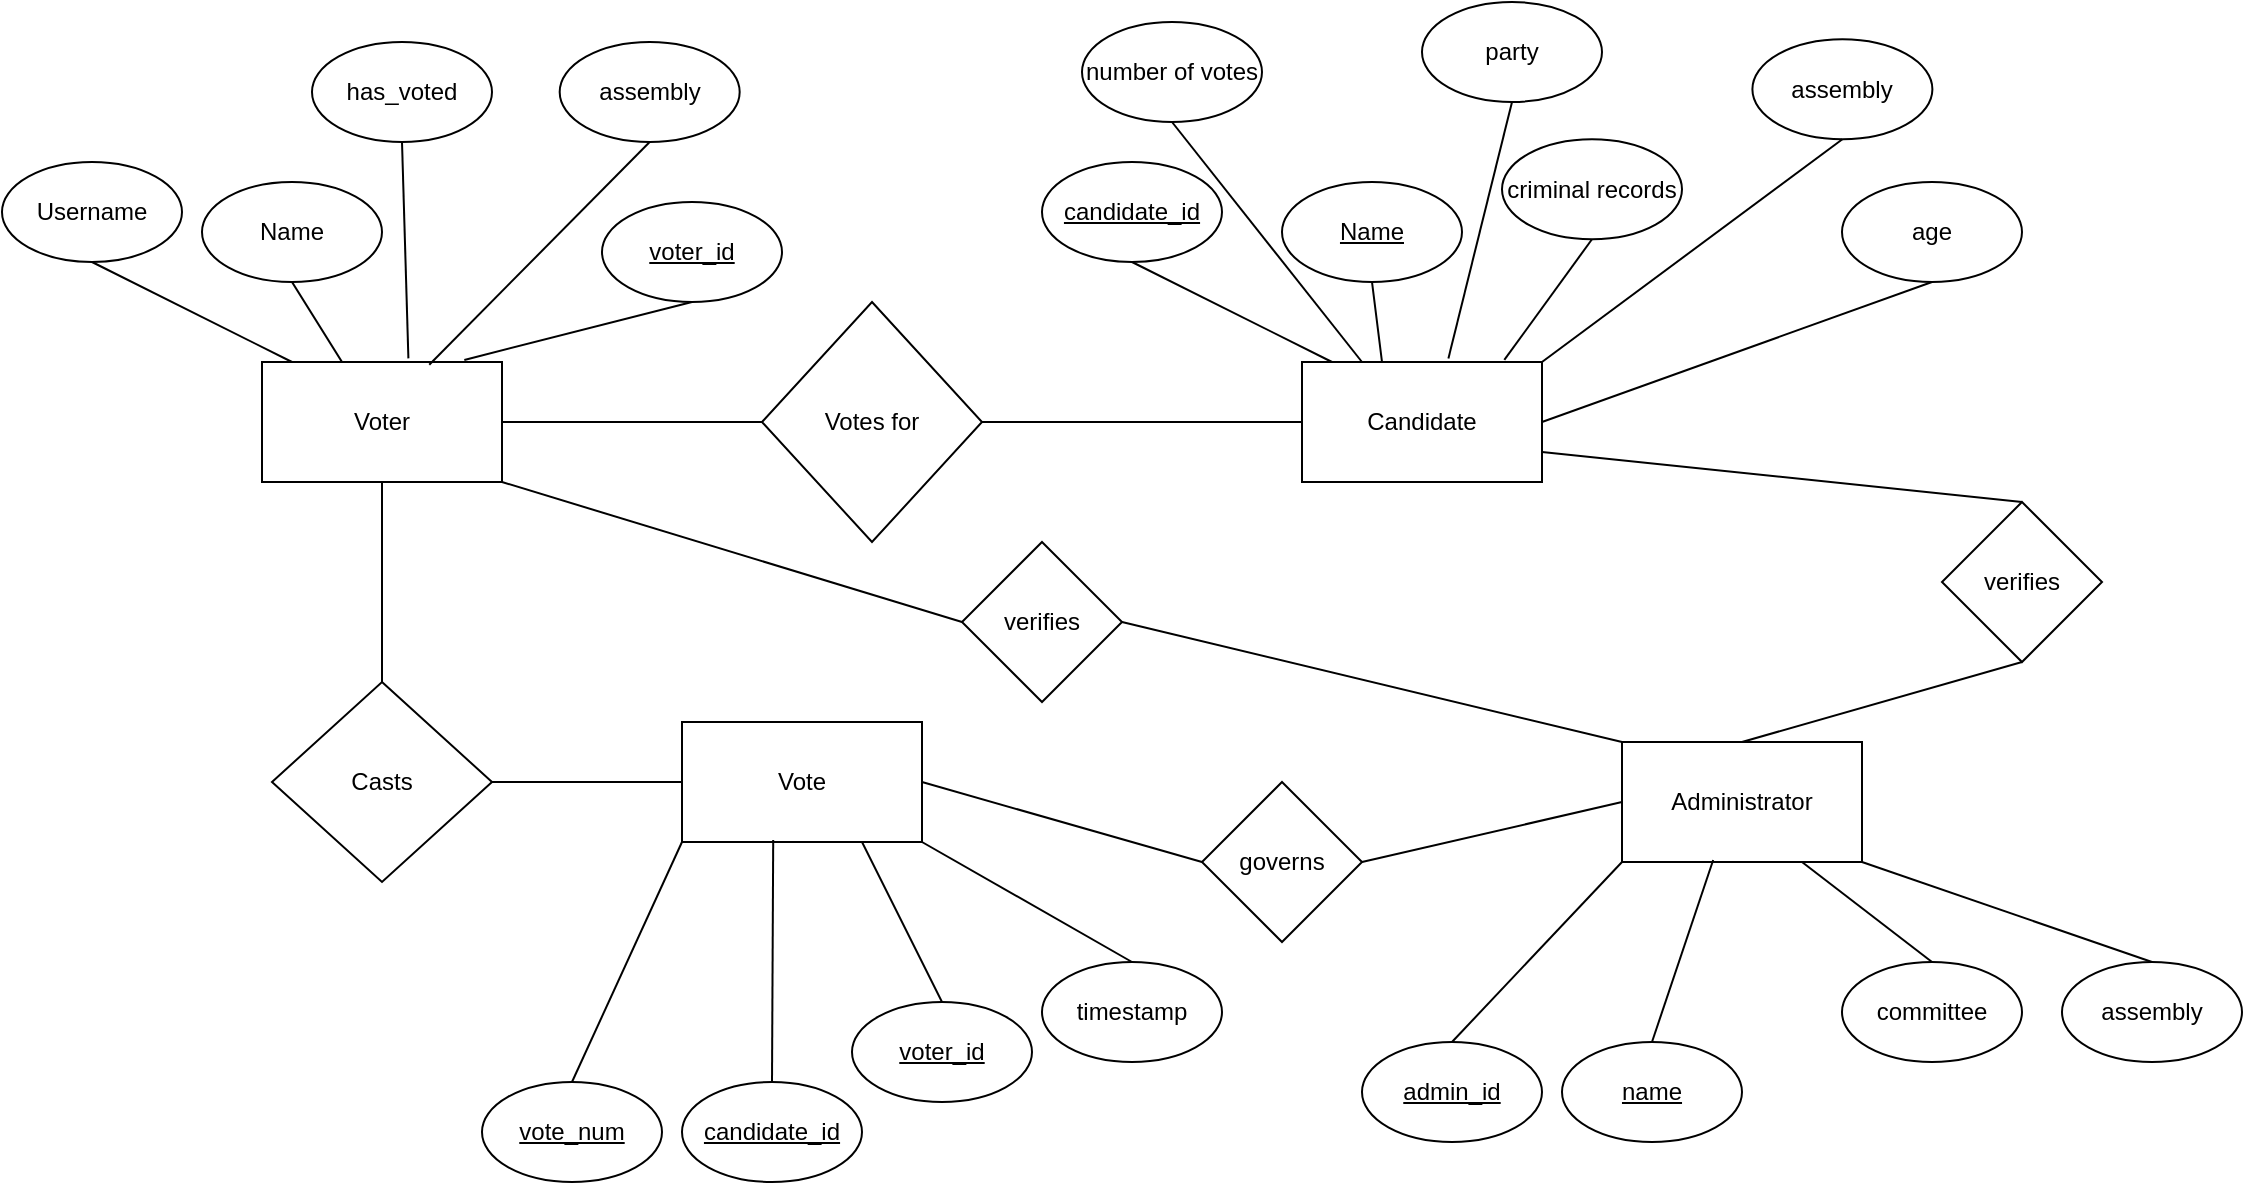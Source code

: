 <mxfile version="13.7.3" type="device"><diagram id="aBkESVhmVXmRDuWmYrit" name="Page-1"><mxGraphModel dx="1038" dy="548" grid="1" gridSize="10" guides="1" tooltips="1" connect="1" arrows="1" fold="1" page="1" pageScale="1" pageWidth="850" pageHeight="1100" math="0" shadow="0"><root><mxCell id="0"/><mxCell id="1" parent="0"/><mxCell id="rLaj4jG_cclr1YcCvZKg-1" value="Votes for" style="rhombus;whiteSpace=wrap;html=1;" parent="1" vertex="1"><mxGeometry x="390" y="190" width="110" height="120" as="geometry"/></mxCell><mxCell id="rLaj4jG_cclr1YcCvZKg-2" value="Voter" style="rounded=0;whiteSpace=wrap;html=1;" parent="1" vertex="1"><mxGeometry x="140" y="220" width="120" height="60" as="geometry"/></mxCell><mxCell id="rLaj4jG_cclr1YcCvZKg-3" value="Username" style="ellipse;whiteSpace=wrap;html=1;" parent="1" vertex="1"><mxGeometry x="10" y="120" width="90" height="50" as="geometry"/></mxCell><mxCell id="rLaj4jG_cclr1YcCvZKg-6" value="Name" style="ellipse;whiteSpace=wrap;html=1;" parent="1" vertex="1"><mxGeometry x="110" y="130" width="90" height="50" as="geometry"/></mxCell><mxCell id="rLaj4jG_cclr1YcCvZKg-7" value="&lt;u&gt;voter_id&lt;/u&gt;" style="ellipse;whiteSpace=wrap;html=1;" parent="1" vertex="1"><mxGeometry x="310" y="140" width="90" height="50" as="geometry"/></mxCell><mxCell id="rLaj4jG_cclr1YcCvZKg-10" value="has_voted" style="ellipse;whiteSpace=wrap;html=1;" parent="1" vertex="1"><mxGeometry x="165" y="60" width="90" height="50" as="geometry"/></mxCell><mxCell id="rLaj4jG_cclr1YcCvZKg-12" value="" style="endArrow=none;html=1;entryX=0.5;entryY=1;entryDx=0;entryDy=0;" parent="1" target="rLaj4jG_cclr1YcCvZKg-6" edge="1"><mxGeometry width="50" height="50" relative="1" as="geometry"><mxPoint x="180" y="220" as="sourcePoint"/><mxPoint x="230" y="170" as="targetPoint"/></mxGeometry></mxCell><mxCell id="rLaj4jG_cclr1YcCvZKg-15" value="" style="endArrow=none;html=1;entryX=0.5;entryY=1;entryDx=0;entryDy=0;" parent="1" target="rLaj4jG_cclr1YcCvZKg-3" edge="1"><mxGeometry width="50" height="50" relative="1" as="geometry"><mxPoint x="155" y="220" as="sourcePoint"/><mxPoint x="130" y="180" as="targetPoint"/></mxGeometry></mxCell><mxCell id="rLaj4jG_cclr1YcCvZKg-16" value="" style="endArrow=none;html=1;entryX=0.5;entryY=1;entryDx=0;entryDy=0;exitX=0.61;exitY=-0.03;exitDx=0;exitDy=0;exitPerimeter=0;" parent="1" source="rLaj4jG_cclr1YcCvZKg-2" target="rLaj4jG_cclr1YcCvZKg-10" edge="1"><mxGeometry width="50" height="50" relative="1" as="geometry"><mxPoint x="200" y="240" as="sourcePoint"/><mxPoint x="190" y="210" as="targetPoint"/></mxGeometry></mxCell><mxCell id="rLaj4jG_cclr1YcCvZKg-17" value="" style="endArrow=none;html=1;entryX=0.5;entryY=1;entryDx=0;entryDy=0;exitX=0.843;exitY=-0.017;exitDx=0;exitDy=0;exitPerimeter=0;" parent="1" source="rLaj4jG_cclr1YcCvZKg-2" target="rLaj4jG_cclr1YcCvZKg-7" edge="1"><mxGeometry width="50" height="50" relative="1" as="geometry"><mxPoint x="210" y="250" as="sourcePoint"/><mxPoint x="185" y="210" as="targetPoint"/></mxGeometry></mxCell><mxCell id="rLaj4jG_cclr1YcCvZKg-18" value="" style="endArrow=none;html=1;entryX=1;entryY=0.5;entryDx=0;entryDy=0;exitX=0;exitY=0.5;exitDx=0;exitDy=0;" parent="1" source="rLaj4jG_cclr1YcCvZKg-1" target="rLaj4jG_cclr1YcCvZKg-2" edge="1"><mxGeometry width="50" height="50" relative="1" as="geometry"><mxPoint x="220" y="260" as="sourcePoint"/><mxPoint x="195" y="220" as="targetPoint"/></mxGeometry></mxCell><mxCell id="rLaj4jG_cclr1YcCvZKg-19" value="Casts" style="rhombus;whiteSpace=wrap;html=1;" parent="1" vertex="1"><mxGeometry x="145" y="380" width="110" height="100" as="geometry"/></mxCell><mxCell id="rLaj4jG_cclr1YcCvZKg-20" value="" style="endArrow=none;html=1;entryX=0.5;entryY=1;entryDx=0;entryDy=0;exitX=0.5;exitY=0;exitDx=0;exitDy=0;" parent="1" source="rLaj4jG_cclr1YcCvZKg-19" target="rLaj4jG_cclr1YcCvZKg-2" edge="1"><mxGeometry width="50" height="50" relative="1" as="geometry"><mxPoint x="230" y="270" as="sourcePoint"/><mxPoint x="205" y="230" as="targetPoint"/></mxGeometry></mxCell><mxCell id="rLaj4jG_cclr1YcCvZKg-21" value="Vote" style="rounded=0;whiteSpace=wrap;html=1;" parent="1" vertex="1"><mxGeometry x="350" y="400" width="120" height="60" as="geometry"/></mxCell><mxCell id="rLaj4jG_cclr1YcCvZKg-22" value="" style="endArrow=none;html=1;entryX=1;entryY=0.5;entryDx=0;entryDy=0;exitX=0;exitY=0.5;exitDx=0;exitDy=0;" parent="1" source="rLaj4jG_cclr1YcCvZKg-21" target="rLaj4jG_cclr1YcCvZKg-19" edge="1"><mxGeometry width="50" height="50" relative="1" as="geometry"><mxPoint x="210" y="390" as="sourcePoint"/><mxPoint x="210" y="290" as="targetPoint"/></mxGeometry></mxCell><mxCell id="rLaj4jG_cclr1YcCvZKg-23" value="&lt;u&gt;vote_num&lt;/u&gt;" style="ellipse;whiteSpace=wrap;html=1;" parent="1" vertex="1"><mxGeometry x="250" y="580" width="90" height="50" as="geometry"/></mxCell><mxCell id="rLaj4jG_cclr1YcCvZKg-24" value="&lt;u&gt;candidate_id&lt;/u&gt;" style="ellipse;whiteSpace=wrap;html=1;" parent="1" vertex="1"><mxGeometry x="350" y="580" width="90" height="50" as="geometry"/></mxCell><mxCell id="rLaj4jG_cclr1YcCvZKg-25" value="timestamp" style="ellipse;whiteSpace=wrap;html=1;" parent="1" vertex="1"><mxGeometry x="530" y="520" width="90" height="50" as="geometry"/></mxCell><mxCell id="rLaj4jG_cclr1YcCvZKg-26" value="&lt;u&gt;voter_id&lt;/u&gt;" style="ellipse;whiteSpace=wrap;html=1;" parent="1" vertex="1"><mxGeometry x="435" y="540" width="90" height="50" as="geometry"/></mxCell><mxCell id="rLaj4jG_cclr1YcCvZKg-27" value="" style="endArrow=none;html=1;entryX=0.5;entryY=0;entryDx=0;entryDy=0;exitX=0.38;exitY=0.983;exitDx=0;exitDy=0;exitPerimeter=0;" parent="1" source="rLaj4jG_cclr1YcCvZKg-21" target="rLaj4jG_cclr1YcCvZKg-24" edge="1"><mxGeometry width="50" height="50" relative="1" as="geometry"><mxPoint x="405" y="700" as="sourcePoint"/><mxPoint x="455" y="650" as="targetPoint"/></mxGeometry></mxCell><mxCell id="rLaj4jG_cclr1YcCvZKg-28" value="" style="endArrow=none;html=1;entryX=0.5;entryY=0;entryDx=0;entryDy=0;exitX=0;exitY=1;exitDx=0;exitDy=0;" parent="1" source="rLaj4jG_cclr1YcCvZKg-21" target="rLaj4jG_cclr1YcCvZKg-23" edge="1"><mxGeometry width="50" height="50" relative="1" as="geometry"><mxPoint x="380" y="700" as="sourcePoint"/><mxPoint x="355" y="660" as="targetPoint"/></mxGeometry></mxCell><mxCell id="rLaj4jG_cclr1YcCvZKg-29" value="" style="endArrow=none;html=1;entryX=0.5;entryY=0;entryDx=0;entryDy=0;exitX=0.75;exitY=1;exitDx=0;exitDy=0;" parent="1" source="rLaj4jG_cclr1YcCvZKg-21" target="rLaj4jG_cclr1YcCvZKg-26" edge="1"><mxGeometry width="50" height="50" relative="1" as="geometry"><mxPoint x="438.2" y="698.2" as="sourcePoint"/><mxPoint x="415" y="690" as="targetPoint"/></mxGeometry></mxCell><mxCell id="rLaj4jG_cclr1YcCvZKg-30" value="" style="endArrow=none;html=1;entryX=0.5;entryY=0;entryDx=0;entryDy=0;exitX=1;exitY=1;exitDx=0;exitDy=0;" parent="1" source="rLaj4jG_cclr1YcCvZKg-21" target="rLaj4jG_cclr1YcCvZKg-25" edge="1"><mxGeometry width="50" height="50" relative="1" as="geometry"><mxPoint x="466.16" y="698.98" as="sourcePoint"/><mxPoint x="410" y="690" as="targetPoint"/></mxGeometry></mxCell><mxCell id="rLaj4jG_cclr1YcCvZKg-31" value="Candidate" style="rounded=0;whiteSpace=wrap;html=1;" parent="1" vertex="1"><mxGeometry x="660" y="220" width="120" height="60" as="geometry"/></mxCell><mxCell id="rLaj4jG_cclr1YcCvZKg-32" value="&lt;u&gt;candidate_id&lt;/u&gt;" style="ellipse;whiteSpace=wrap;html=1;" parent="1" vertex="1"><mxGeometry x="530" y="120" width="90" height="50" as="geometry"/></mxCell><mxCell id="rLaj4jG_cclr1YcCvZKg-33" value="&lt;u&gt;Name&lt;/u&gt;" style="ellipse;whiteSpace=wrap;html=1;" parent="1" vertex="1"><mxGeometry x="650" y="130" width="90" height="50" as="geometry"/></mxCell><mxCell id="rLaj4jG_cclr1YcCvZKg-34" value="criminal records" style="ellipse;whiteSpace=wrap;html=1;" parent="1" vertex="1"><mxGeometry x="760" y="108.62" width="90" height="50" as="geometry"/></mxCell><mxCell id="rLaj4jG_cclr1YcCvZKg-35" value="party" style="ellipse;whiteSpace=wrap;html=1;" parent="1" vertex="1"><mxGeometry x="720" y="40" width="90" height="50" as="geometry"/></mxCell><mxCell id="rLaj4jG_cclr1YcCvZKg-36" value="" style="endArrow=none;html=1;entryX=0.5;entryY=1;entryDx=0;entryDy=0;" parent="1" target="rLaj4jG_cclr1YcCvZKg-33" edge="1"><mxGeometry width="50" height="50" relative="1" as="geometry"><mxPoint x="700" y="220" as="sourcePoint"/><mxPoint x="750" y="170" as="targetPoint"/></mxGeometry></mxCell><mxCell id="rLaj4jG_cclr1YcCvZKg-37" value="" style="endArrow=none;html=1;entryX=0.5;entryY=1;entryDx=0;entryDy=0;" parent="1" target="rLaj4jG_cclr1YcCvZKg-32" edge="1"><mxGeometry width="50" height="50" relative="1" as="geometry"><mxPoint x="675" y="220" as="sourcePoint"/><mxPoint x="650" y="180" as="targetPoint"/></mxGeometry></mxCell><mxCell id="rLaj4jG_cclr1YcCvZKg-38" value="" style="endArrow=none;html=1;entryX=0.5;entryY=1;entryDx=0;entryDy=0;exitX=0.61;exitY=-0.03;exitDx=0;exitDy=0;exitPerimeter=0;" parent="1" source="rLaj4jG_cclr1YcCvZKg-31" target="rLaj4jG_cclr1YcCvZKg-35" edge="1"><mxGeometry width="50" height="50" relative="1" as="geometry"><mxPoint x="720" y="240" as="sourcePoint"/><mxPoint x="710" y="210" as="targetPoint"/></mxGeometry></mxCell><mxCell id="rLaj4jG_cclr1YcCvZKg-39" value="" style="endArrow=none;html=1;entryX=0.5;entryY=1;entryDx=0;entryDy=0;exitX=0.843;exitY=-0.017;exitDx=0;exitDy=0;exitPerimeter=0;" parent="1" source="rLaj4jG_cclr1YcCvZKg-31" target="rLaj4jG_cclr1YcCvZKg-34" edge="1"><mxGeometry width="50" height="50" relative="1" as="geometry"><mxPoint x="730" y="250" as="sourcePoint"/><mxPoint x="705" y="210" as="targetPoint"/></mxGeometry></mxCell><mxCell id="rLaj4jG_cclr1YcCvZKg-40" value="" style="endArrow=none;html=1;entryX=1;entryY=0.5;entryDx=0;entryDy=0;exitX=0;exitY=0.5;exitDx=0;exitDy=0;" parent="1" source="rLaj4jG_cclr1YcCvZKg-31" target="rLaj4jG_cclr1YcCvZKg-1" edge="1"><mxGeometry width="50" height="50" relative="1" as="geometry"><mxPoint x="650" y="270" as="sourcePoint"/><mxPoint x="550" y="220" as="targetPoint"/></mxGeometry></mxCell><mxCell id="rLaj4jG_cclr1YcCvZKg-41" value="age" style="ellipse;whiteSpace=wrap;html=1;" parent="1" vertex="1"><mxGeometry x="930" y="130" width="90" height="50" as="geometry"/></mxCell><mxCell id="rLaj4jG_cclr1YcCvZKg-42" value="" style="endArrow=none;html=1;entryX=0.5;entryY=1;entryDx=0;entryDy=0;exitX=1;exitY=0.5;exitDx=0;exitDy=0;" parent="1" source="rLaj4jG_cclr1YcCvZKg-31" target="rLaj4jG_cclr1YcCvZKg-41" edge="1"><mxGeometry width="50" height="50" relative="1" as="geometry"><mxPoint x="771.16" y="228.98" as="sourcePoint"/><mxPoint x="715" y="220" as="targetPoint"/></mxGeometry></mxCell><mxCell id="rLaj4jG_cclr1YcCvZKg-44" value="number of votes" style="ellipse;whiteSpace=wrap;html=1;" parent="1" vertex="1"><mxGeometry x="550" y="50" width="90" height="50" as="geometry"/></mxCell><mxCell id="rLaj4jG_cclr1YcCvZKg-45" value="" style="endArrow=none;html=1;entryX=0.5;entryY=1;entryDx=0;entryDy=0;exitX=0.25;exitY=0;exitDx=0;exitDy=0;" parent="1" source="rLaj4jG_cclr1YcCvZKg-31" target="rLaj4jG_cclr1YcCvZKg-44" edge="1"><mxGeometry width="50" height="50" relative="1" as="geometry"><mxPoint x="695" y="150" as="sourcePoint"/><mxPoint x="670" y="110" as="targetPoint"/></mxGeometry></mxCell><mxCell id="OLikwXC4hnif0JAvlXUf-1" value="Administrator" style="rounded=0;whiteSpace=wrap;html=1;" vertex="1" parent="1"><mxGeometry x="820" y="410" width="120" height="60" as="geometry"/></mxCell><mxCell id="OLikwXC4hnif0JAvlXUf-2" value="&lt;u&gt;admin_id&lt;/u&gt;" style="ellipse;whiteSpace=wrap;html=1;" vertex="1" parent="1"><mxGeometry x="690" y="560" width="90" height="50" as="geometry"/></mxCell><mxCell id="OLikwXC4hnif0JAvlXUf-3" value="&lt;u&gt;name&lt;/u&gt;" style="ellipse;whiteSpace=wrap;html=1;" vertex="1" parent="1"><mxGeometry x="790" y="560" width="90" height="50" as="geometry"/></mxCell><mxCell id="OLikwXC4hnif0JAvlXUf-5" value="committee" style="ellipse;whiteSpace=wrap;html=1;" vertex="1" parent="1"><mxGeometry x="930" y="520" width="90" height="50" as="geometry"/></mxCell><mxCell id="OLikwXC4hnif0JAvlXUf-6" value="" style="endArrow=none;html=1;entryX=0.5;entryY=0;entryDx=0;entryDy=0;exitX=0.38;exitY=0.983;exitDx=0;exitDy=0;exitPerimeter=0;" edge="1" parent="1" source="OLikwXC4hnif0JAvlXUf-1" target="OLikwXC4hnif0JAvlXUf-3"><mxGeometry width="50" height="50" relative="1" as="geometry"><mxPoint x="845" y="680" as="sourcePoint"/><mxPoint x="895" y="630" as="targetPoint"/></mxGeometry></mxCell><mxCell id="OLikwXC4hnif0JAvlXUf-7" value="" style="endArrow=none;html=1;entryX=0.5;entryY=0;entryDx=0;entryDy=0;exitX=0;exitY=1;exitDx=0;exitDy=0;" edge="1" parent="1" source="OLikwXC4hnif0JAvlXUf-1" target="OLikwXC4hnif0JAvlXUf-2"><mxGeometry width="50" height="50" relative="1" as="geometry"><mxPoint x="820" y="680" as="sourcePoint"/><mxPoint x="795" y="640" as="targetPoint"/></mxGeometry></mxCell><mxCell id="OLikwXC4hnif0JAvlXUf-8" value="" style="endArrow=none;html=1;entryX=0.5;entryY=0;entryDx=0;entryDy=0;exitX=0.75;exitY=1;exitDx=0;exitDy=0;" edge="1" parent="1" source="OLikwXC4hnif0JAvlXUf-1" target="OLikwXC4hnif0JAvlXUf-5"><mxGeometry width="50" height="50" relative="1" as="geometry"><mxPoint x="878.2" y="678.2" as="sourcePoint"/><mxPoint x="855" y="670" as="targetPoint"/></mxGeometry></mxCell><mxCell id="OLikwXC4hnif0JAvlXUf-10" value="governs" style="rhombus;whiteSpace=wrap;html=1;" vertex="1" parent="1"><mxGeometry x="610" y="430" width="80" height="80" as="geometry"/></mxCell><mxCell id="OLikwXC4hnif0JAvlXUf-11" value="" style="endArrow=none;html=1;entryX=1;entryY=0.5;entryDx=0;entryDy=0;exitX=0;exitY=0.5;exitDx=0;exitDy=0;" edge="1" parent="1" source="OLikwXC4hnif0JAvlXUf-1" target="OLikwXC4hnif0JAvlXUf-10"><mxGeometry width="50" height="50" relative="1" as="geometry"><mxPoint x="830" y="480" as="sourcePoint"/><mxPoint x="745" y="570" as="targetPoint"/></mxGeometry></mxCell><mxCell id="OLikwXC4hnif0JAvlXUf-12" value="" style="endArrow=none;html=1;entryX=1;entryY=0.5;entryDx=0;entryDy=0;exitX=0;exitY=0.5;exitDx=0;exitDy=0;" edge="1" parent="1" source="OLikwXC4hnif0JAvlXUf-10" target="rLaj4jG_cclr1YcCvZKg-21"><mxGeometry width="50" height="50" relative="1" as="geometry"><mxPoint x="840" y="490" as="sourcePoint"/><mxPoint x="755" y="580" as="targetPoint"/></mxGeometry></mxCell><mxCell id="OLikwXC4hnif0JAvlXUf-13" value="assembly" style="ellipse;whiteSpace=wrap;html=1;" vertex="1" parent="1"><mxGeometry x="288.84" y="60" width="90" height="50" as="geometry"/></mxCell><mxCell id="OLikwXC4hnif0JAvlXUf-14" value="" style="endArrow=none;html=1;entryX=0.5;entryY=1;entryDx=0;entryDy=0;exitX=0.697;exitY=0.023;exitDx=0;exitDy=0;exitPerimeter=0;" edge="1" parent="1" target="OLikwXC4hnif0JAvlXUf-13" source="rLaj4jG_cclr1YcCvZKg-2"><mxGeometry width="50" height="50" relative="1" as="geometry"><mxPoint x="220.0" y="138.98" as="sourcePoint"/><mxPoint x="163.84" y="130" as="targetPoint"/></mxGeometry></mxCell><mxCell id="OLikwXC4hnif0JAvlXUf-15" value="assembly" style="ellipse;whiteSpace=wrap;html=1;" vertex="1" parent="1"><mxGeometry x="885.2" y="58.62" width="90" height="50" as="geometry"/></mxCell><mxCell id="OLikwXC4hnif0JAvlXUf-16" value="" style="endArrow=none;html=1;entryX=0.5;entryY=1;entryDx=0;entryDy=0;exitX=1;exitY=0;exitDx=0;exitDy=0;" edge="1" parent="1" target="OLikwXC4hnif0JAvlXUf-15" source="rLaj4jG_cclr1YcCvZKg-31"><mxGeometry width="50" height="50" relative="1" as="geometry"><mxPoint x="820.0" y="220" as="sourcePoint"/><mxPoint x="760.2" y="128.62" as="targetPoint"/></mxGeometry></mxCell><mxCell id="OLikwXC4hnif0JAvlXUf-17" value="assembly" style="ellipse;whiteSpace=wrap;html=1;" vertex="1" parent="1"><mxGeometry x="1040" y="520" width="90" height="50" as="geometry"/></mxCell><mxCell id="OLikwXC4hnif0JAvlXUf-18" value="" style="endArrow=none;html=1;entryX=0.5;entryY=0;entryDx=0;entryDy=0;exitX=1;exitY=1;exitDx=0;exitDy=0;" edge="1" parent="1" target="OLikwXC4hnif0JAvlXUf-17" source="OLikwXC4hnif0JAvlXUf-1"><mxGeometry width="50" height="50" relative="1" as="geometry"><mxPoint x="940.0" y="441.38" as="sourcePoint"/><mxPoint x="880.2" y="350" as="targetPoint"/></mxGeometry></mxCell><mxCell id="OLikwXC4hnif0JAvlXUf-19" value="verifies" style="rhombus;whiteSpace=wrap;html=1;" vertex="1" parent="1"><mxGeometry x="980" y="290" width="80" height="80" as="geometry"/></mxCell><mxCell id="OLikwXC4hnif0JAvlXUf-20" value="" style="endArrow=none;html=1;entryX=0.5;entryY=0;entryDx=0;entryDy=0;exitX=0.5;exitY=1;exitDx=0;exitDy=0;" edge="1" parent="1" source="OLikwXC4hnif0JAvlXUf-19" target="OLikwXC4hnif0JAvlXUf-1"><mxGeometry width="50" height="50" relative="1" as="geometry"><mxPoint x="950" y="480" as="sourcePoint"/><mxPoint x="1095" y="530" as="targetPoint"/></mxGeometry></mxCell><mxCell id="OLikwXC4hnif0JAvlXUf-21" value="" style="endArrow=none;html=1;entryX=1;entryY=0.75;entryDx=0;entryDy=0;exitX=0.5;exitY=0;exitDx=0;exitDy=0;" edge="1" parent="1" source="OLikwXC4hnif0JAvlXUf-19" target="rLaj4jG_cclr1YcCvZKg-31"><mxGeometry width="50" height="50" relative="1" as="geometry"><mxPoint x="960" y="490" as="sourcePoint"/><mxPoint x="1105" y="540" as="targetPoint"/></mxGeometry></mxCell><mxCell id="OLikwXC4hnif0JAvlXUf-22" value="verifies" style="rhombus;whiteSpace=wrap;html=1;" vertex="1" parent="1"><mxGeometry x="490" y="310" width="80" height="80" as="geometry"/></mxCell><mxCell id="OLikwXC4hnif0JAvlXUf-23" value="" style="endArrow=none;html=1;entryX=1;entryY=0.5;entryDx=0;entryDy=0;exitX=0;exitY=0;exitDx=0;exitDy=0;" edge="1" parent="1" source="OLikwXC4hnif0JAvlXUf-1" target="OLikwXC4hnif0JAvlXUf-22"><mxGeometry width="50" height="50" relative="1" as="geometry"><mxPoint x="670" y="260" as="sourcePoint"/><mxPoint x="510" y="260" as="targetPoint"/></mxGeometry></mxCell><mxCell id="OLikwXC4hnif0JAvlXUf-24" value="" style="endArrow=none;html=1;entryX=0;entryY=0.5;entryDx=0;entryDy=0;exitX=1;exitY=1;exitDx=0;exitDy=0;" edge="1" parent="1" source="rLaj4jG_cclr1YcCvZKg-2" target="OLikwXC4hnif0JAvlXUf-22"><mxGeometry width="50" height="50" relative="1" as="geometry"><mxPoint x="680" y="270" as="sourcePoint"/><mxPoint x="520" y="270" as="targetPoint"/></mxGeometry></mxCell></root></mxGraphModel></diagram></mxfile>
